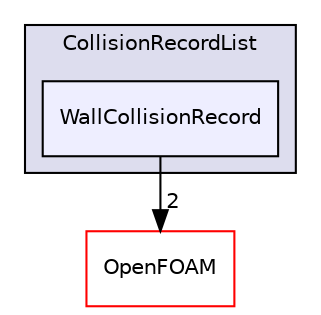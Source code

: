 digraph "src/lagrangian/intermediate/parcels/Templates/CollidingParcel/CollisionRecordList/WallCollisionRecord" {
  bgcolor=transparent;
  compound=true
  node [ fontsize="10", fontname="Helvetica"];
  edge [ labelfontsize="10", labelfontname="Helvetica"];
  subgraph clusterdir_dae8fc5c31387a08d81c17f3a94706cb {
    graph [ bgcolor="#ddddee", pencolor="black", label="CollisionRecordList" fontname="Helvetica", fontsize="10", URL="dir_dae8fc5c31387a08d81c17f3a94706cb.html"]
  dir_13462906893bf5fe5c57c57a709f105a [shape=box, label="WallCollisionRecord", style="filled", fillcolor="#eeeeff", pencolor="black", URL="dir_13462906893bf5fe5c57c57a709f105a.html"];
  }
  dir_c5473ff19b20e6ec4dfe5c310b3778a8 [shape=box label="OpenFOAM" color="red" URL="dir_c5473ff19b20e6ec4dfe5c310b3778a8.html"];
  dir_13462906893bf5fe5c57c57a709f105a->dir_c5473ff19b20e6ec4dfe5c310b3778a8 [headlabel="2", labeldistance=1.5 headhref="dir_001480_001896.html"];
}
